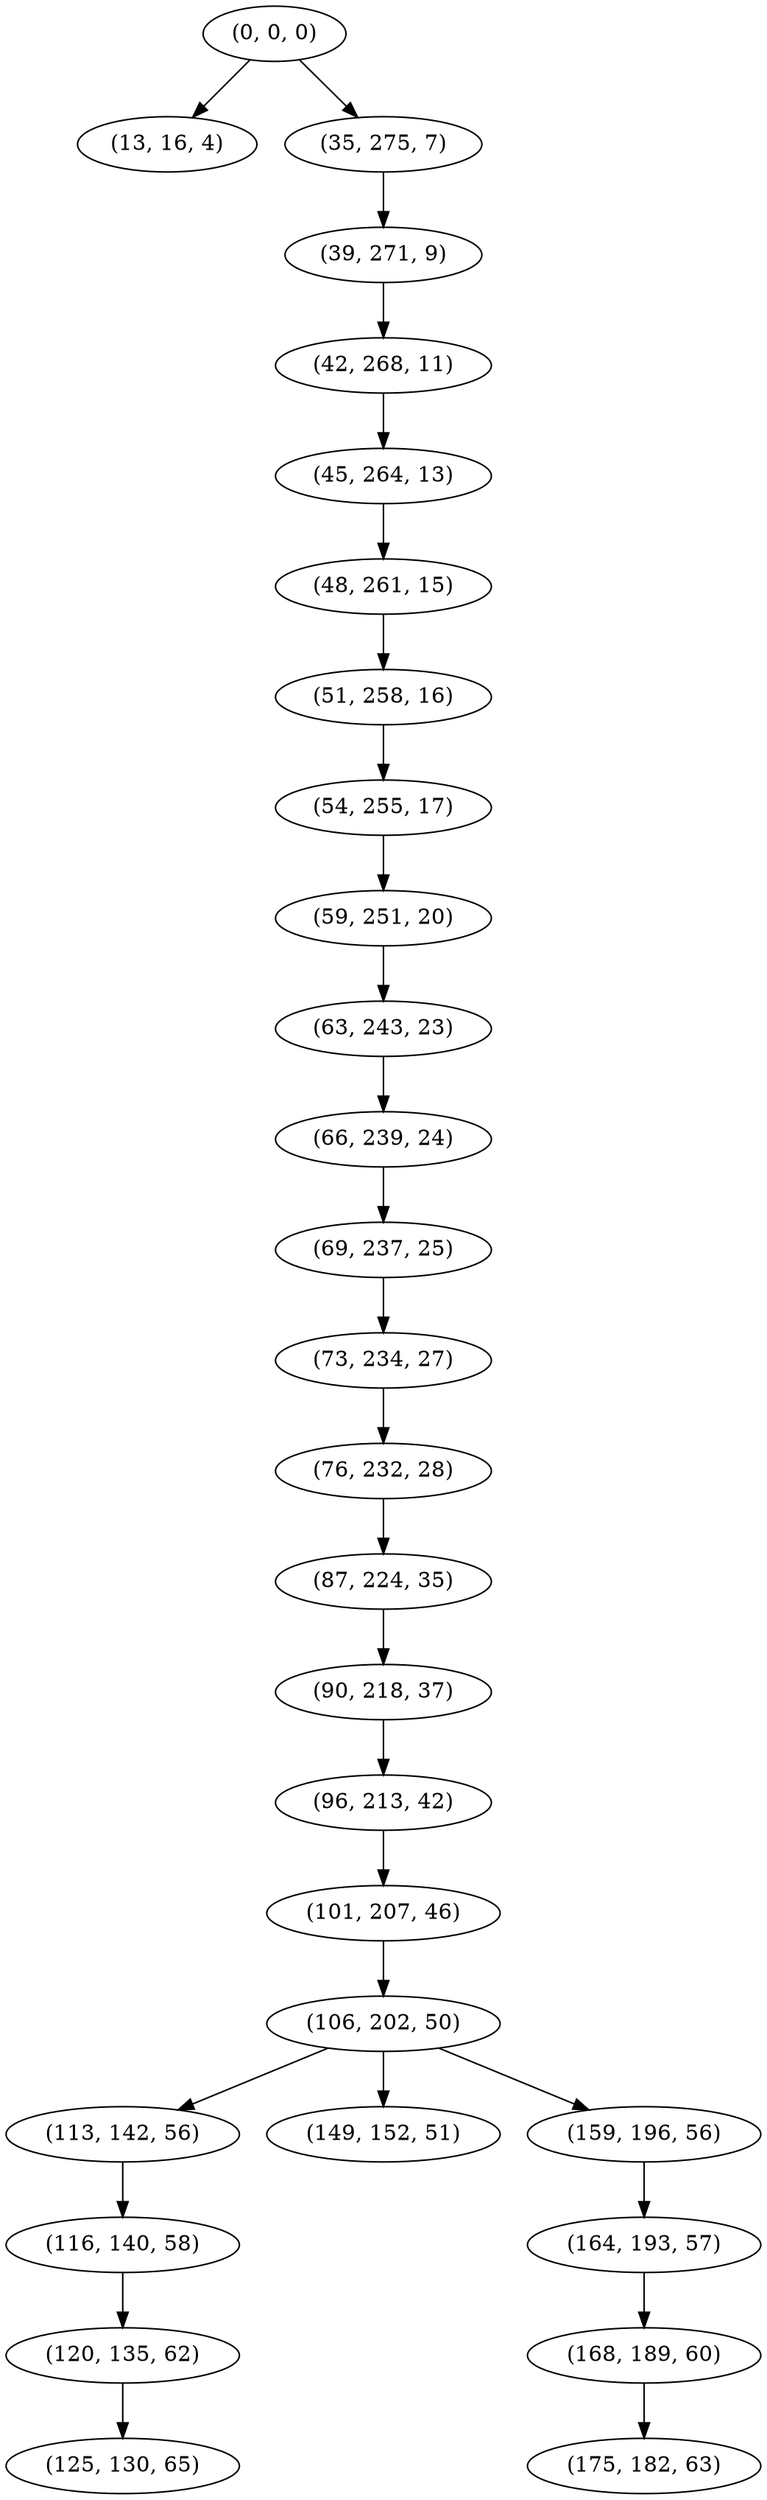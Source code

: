 digraph tree {
    "(0, 0, 0)";
    "(13, 16, 4)";
    "(35, 275, 7)";
    "(39, 271, 9)";
    "(42, 268, 11)";
    "(45, 264, 13)";
    "(48, 261, 15)";
    "(51, 258, 16)";
    "(54, 255, 17)";
    "(59, 251, 20)";
    "(63, 243, 23)";
    "(66, 239, 24)";
    "(69, 237, 25)";
    "(73, 234, 27)";
    "(76, 232, 28)";
    "(87, 224, 35)";
    "(90, 218, 37)";
    "(96, 213, 42)";
    "(101, 207, 46)";
    "(106, 202, 50)";
    "(113, 142, 56)";
    "(116, 140, 58)";
    "(120, 135, 62)";
    "(125, 130, 65)";
    "(149, 152, 51)";
    "(159, 196, 56)";
    "(164, 193, 57)";
    "(168, 189, 60)";
    "(175, 182, 63)";
    "(0, 0, 0)" -> "(13, 16, 4)";
    "(0, 0, 0)" -> "(35, 275, 7)";
    "(35, 275, 7)" -> "(39, 271, 9)";
    "(39, 271, 9)" -> "(42, 268, 11)";
    "(42, 268, 11)" -> "(45, 264, 13)";
    "(45, 264, 13)" -> "(48, 261, 15)";
    "(48, 261, 15)" -> "(51, 258, 16)";
    "(51, 258, 16)" -> "(54, 255, 17)";
    "(54, 255, 17)" -> "(59, 251, 20)";
    "(59, 251, 20)" -> "(63, 243, 23)";
    "(63, 243, 23)" -> "(66, 239, 24)";
    "(66, 239, 24)" -> "(69, 237, 25)";
    "(69, 237, 25)" -> "(73, 234, 27)";
    "(73, 234, 27)" -> "(76, 232, 28)";
    "(76, 232, 28)" -> "(87, 224, 35)";
    "(87, 224, 35)" -> "(90, 218, 37)";
    "(90, 218, 37)" -> "(96, 213, 42)";
    "(96, 213, 42)" -> "(101, 207, 46)";
    "(101, 207, 46)" -> "(106, 202, 50)";
    "(106, 202, 50)" -> "(113, 142, 56)";
    "(106, 202, 50)" -> "(149, 152, 51)";
    "(106, 202, 50)" -> "(159, 196, 56)";
    "(113, 142, 56)" -> "(116, 140, 58)";
    "(116, 140, 58)" -> "(120, 135, 62)";
    "(120, 135, 62)" -> "(125, 130, 65)";
    "(159, 196, 56)" -> "(164, 193, 57)";
    "(164, 193, 57)" -> "(168, 189, 60)";
    "(168, 189, 60)" -> "(175, 182, 63)";
}
